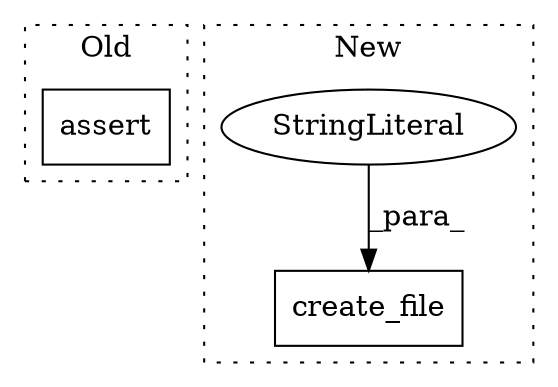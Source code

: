 digraph G {
subgraph cluster0 {
1 [label="assert" a="6" s="7122" l="7" shape="box"];
label = "Old";
style="dotted";
}
subgraph cluster1 {
2 [label="create_file" a="32" s="7060,7097" l="12,1" shape="box"];
3 [label="StringLiteral" a="45" s="7072" l="25" shape="ellipse"];
label = "New";
style="dotted";
}
3 -> 2 [label="_para_"];
}